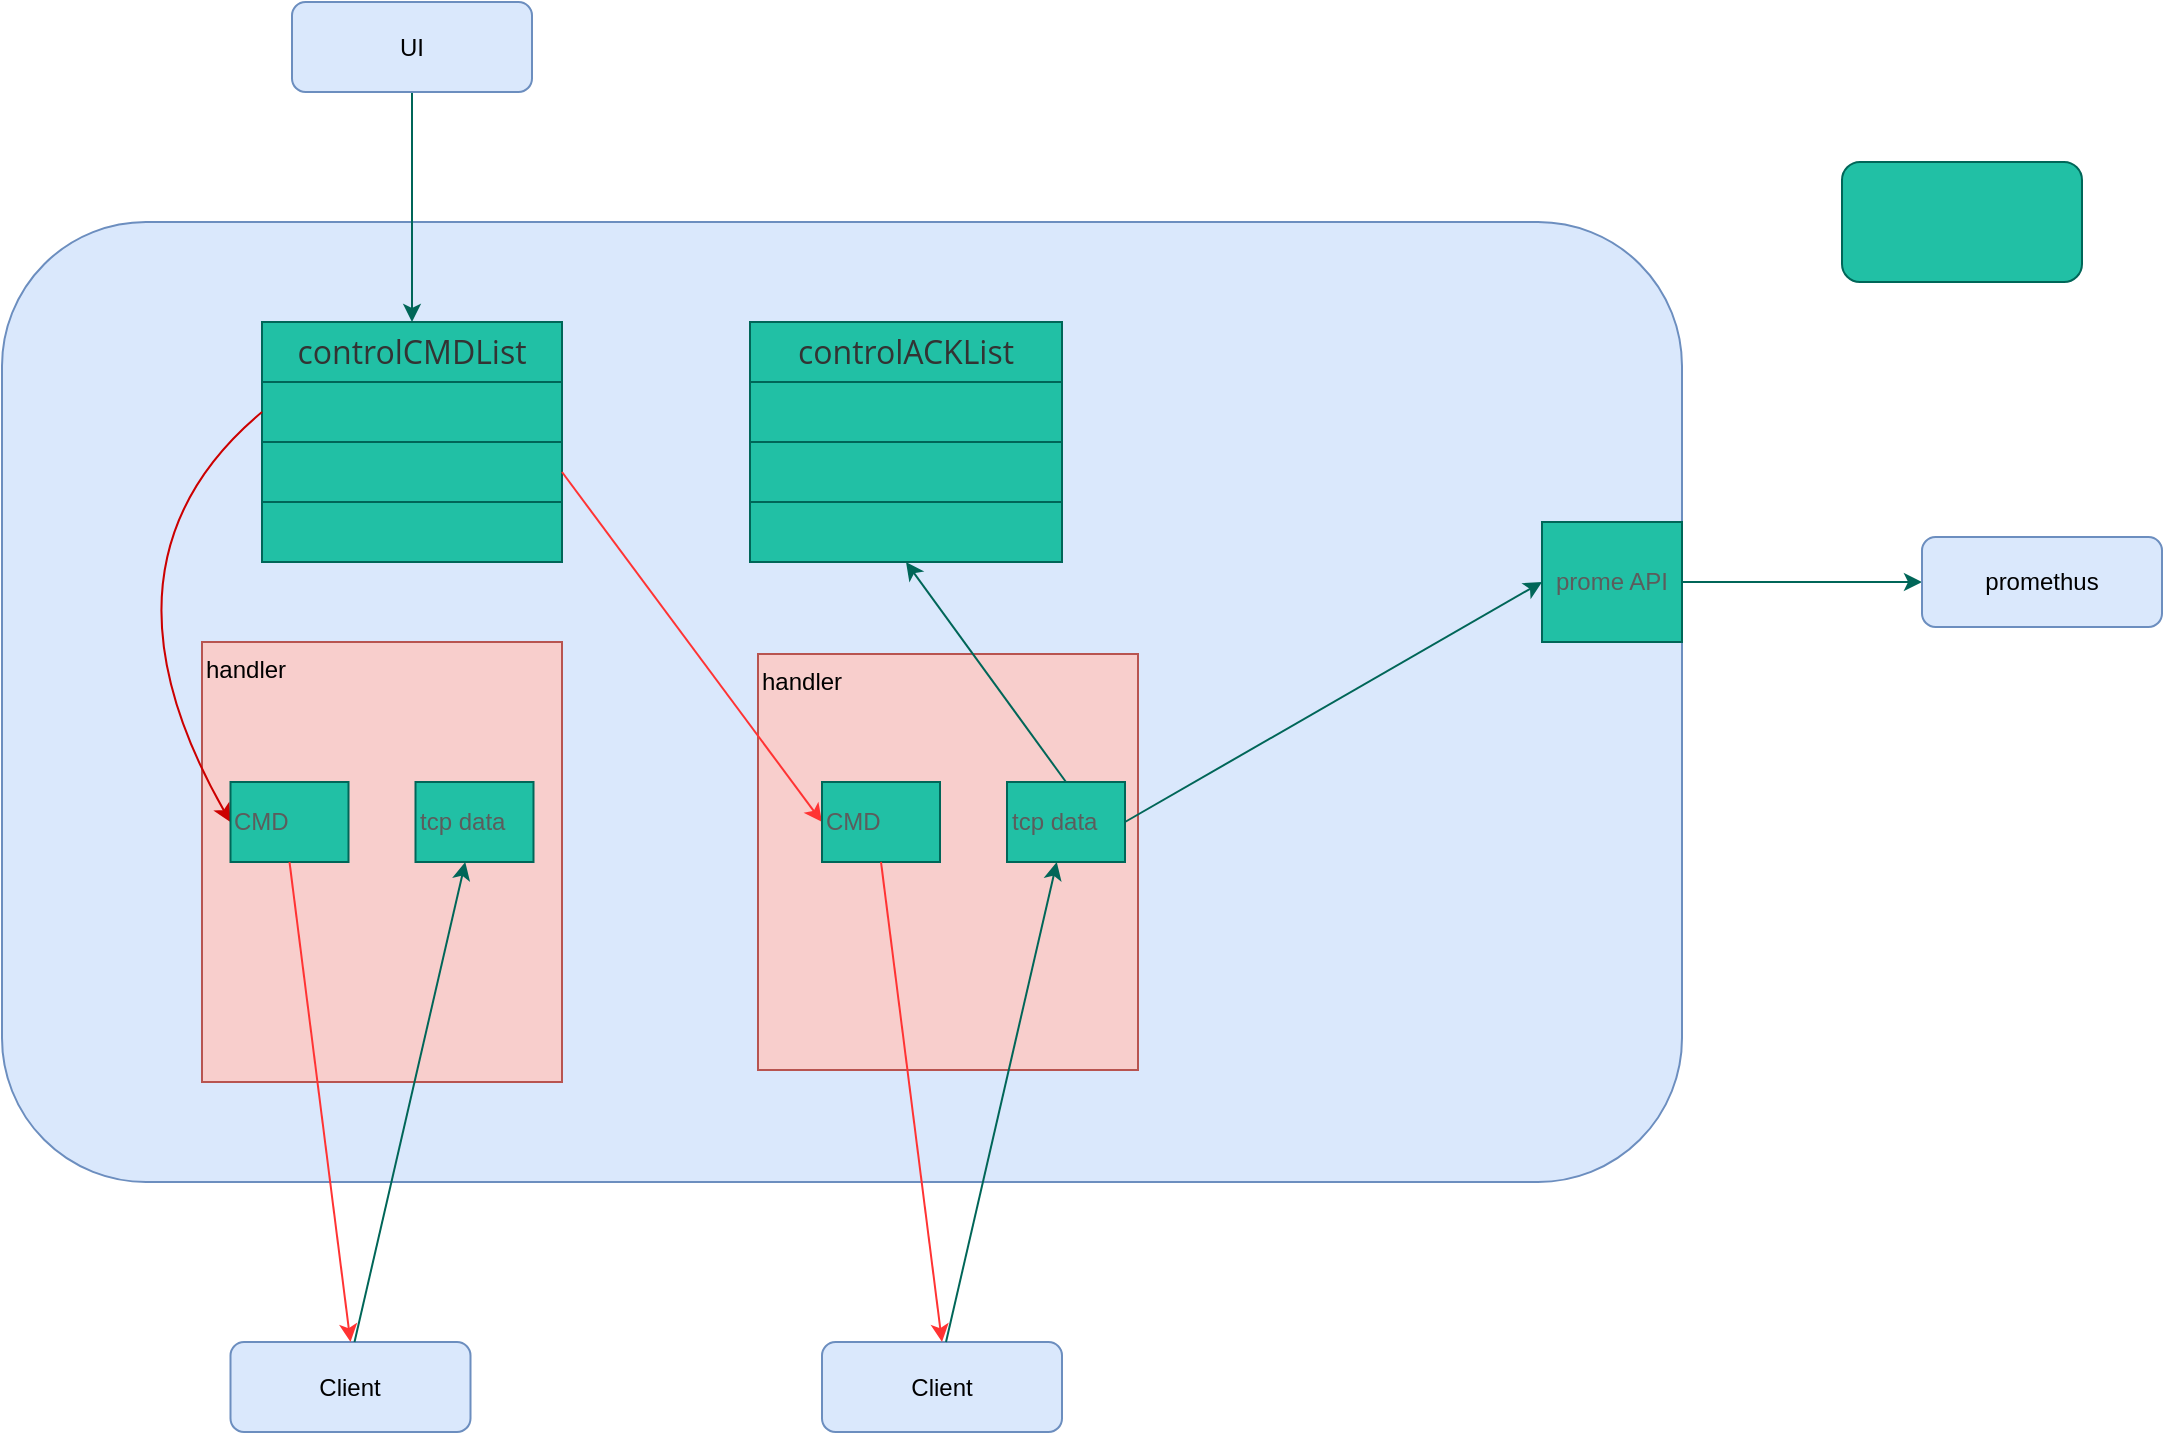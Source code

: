 <mxfile version="14.3.1" type="github" pages="2">
  <diagram id="A7pjQaFryr8MqwQNL_dq" name="第 2 页">
    <mxGraphModel dx="1350" dy="1944" grid="1" gridSize="10" guides="1" tooltips="1" connect="1" arrows="1" fold="1" page="1" pageScale="1" pageWidth="827" pageHeight="1169" math="1" shadow="0">
      <root>
        <mxCell id="7_zo0wilEMwGahoh7ebq-0" />
        <mxCell id="7_zo0wilEMwGahoh7ebq-1" parent="7_zo0wilEMwGahoh7ebq-0" />
        <mxCell id="z3tSPEcf5R6tPnchSYiB-5" value="" style="rounded=1;whiteSpace=wrap;html=1;fillColor=#dae8fc;strokeColor=#6c8ebf;" vertex="1" parent="7_zo0wilEMwGahoh7ebq-1">
          <mxGeometry x="40" y="90" width="840" height="480" as="geometry" />
        </mxCell>
        <mxCell id="z3tSPEcf5R6tPnchSYiB-0" value="handler" style="rounded=0;whiteSpace=wrap;html=1;fillColor=#f8cecc;strokeColor=#b85450;align=left;verticalAlign=top;" vertex="1" parent="7_zo0wilEMwGahoh7ebq-1">
          <mxGeometry x="140" y="300" width="180" height="220" as="geometry" />
        </mxCell>
        <mxCell id="z3tSPEcf5R6tPnchSYiB-4" value="" style="edgeStyle=orthogonalEdgeStyle;rounded=0;orthogonalLoop=1;jettySize=auto;html=1;strokeColor=#006658;fontColor=#5C5C5C;exitX=1;exitY=0.5;exitDx=0;exitDy=0;" edge="1" parent="7_zo0wilEMwGahoh7ebq-1" source="z3tSPEcf5R6tPnchSYiB-6" target="z3tSPEcf5R6tPnchSYiB-3">
          <mxGeometry relative="1" as="geometry" />
        </mxCell>
        <mxCell id="z3tSPEcf5R6tPnchSYiB-3" value="promethus" style="rounded=1;whiteSpace=wrap;html=1;fillColor=#dae8fc;strokeColor=#6c8ebf;" vertex="1" parent="7_zo0wilEMwGahoh7ebq-1">
          <mxGeometry x="1000" y="247.5" width="120" height="45" as="geometry" />
        </mxCell>
        <mxCell id="z3tSPEcf5R6tPnchSYiB-6" value="prome API" style="rounded=0;whiteSpace=wrap;html=1;fillColor=#21C0A5;strokeColor=#006658;fontColor=#5C5C5C;" vertex="1" parent="7_zo0wilEMwGahoh7ebq-1">
          <mxGeometry x="810" y="240" width="70" height="60" as="geometry" />
        </mxCell>
        <mxCell id="8bQkOlgO8Tk98eXD9wkQ-15" value="" style="group" vertex="1" connectable="0" parent="7_zo0wilEMwGahoh7ebq-1">
          <mxGeometry x="414" y="140" width="156" height="120" as="geometry" />
        </mxCell>
        <mxCell id="8bQkOlgO8Tk98eXD9wkQ-3" value="&lt;span style=&quot;color: rgb(51, 51, 51); font-family: &amp;quot;open sans&amp;quot;, &amp;quot;clear sans&amp;quot;, &amp;quot;helvetica neue&amp;quot;, &amp;quot;helvetica&amp;quot;, &amp;quot;arial&amp;quot;, sans-serif; font-size: 16px; font-style: normal; font-weight: 400; letter-spacing: normal; text-indent: 0px; text-transform: none; word-spacing: 0px; display: inline; float: none;&quot;&gt;controlACKList&lt;/span&gt;" style="rounded=0;whiteSpace=wrap;html=1;sketch=0;strokeColor=#006658;fillColor=#21C0A5;fontColor=#5C5C5C;labelBackgroundColor=none;" vertex="1" parent="8bQkOlgO8Tk98eXD9wkQ-15">
          <mxGeometry width="156" height="30" as="geometry" />
        </mxCell>
        <mxCell id="8bQkOlgO8Tk98eXD9wkQ-10" value="" style="rounded=0;whiteSpace=wrap;html=1;sketch=0;strokeColor=#006658;fillColor=#21C0A5;fontColor=#5C5C5C;labelBackgroundColor=none;" vertex="1" parent="8bQkOlgO8Tk98eXD9wkQ-15">
          <mxGeometry y="30" width="156" height="30" as="geometry" />
        </mxCell>
        <mxCell id="8bQkOlgO8Tk98eXD9wkQ-12" value="" style="rounded=0;whiteSpace=wrap;html=1;sketch=0;strokeColor=#006658;fillColor=#21C0A5;fontColor=#5C5C5C;labelBackgroundColor=none;" vertex="1" parent="8bQkOlgO8Tk98eXD9wkQ-15">
          <mxGeometry y="60" width="156" height="30" as="geometry" />
        </mxCell>
        <mxCell id="8bQkOlgO8Tk98eXD9wkQ-13" value="" style="rounded=0;whiteSpace=wrap;html=1;sketch=0;strokeColor=#006658;fillColor=#21C0A5;fontColor=#5C5C5C;labelBackgroundColor=none;" vertex="1" parent="8bQkOlgO8Tk98eXD9wkQ-15">
          <mxGeometry y="90" width="156" height="30" as="geometry" />
        </mxCell>
        <mxCell id="8bQkOlgO8Tk98eXD9wkQ-16" value="" style="group" vertex="1" connectable="0" parent="7_zo0wilEMwGahoh7ebq-1">
          <mxGeometry x="170" y="140" width="150" height="120" as="geometry" />
        </mxCell>
        <mxCell id="8bQkOlgO8Tk98eXD9wkQ-1" value="&lt;span style=&quot;color: rgb(51, 51, 51); font-family: &amp;quot;open sans&amp;quot;, &amp;quot;clear sans&amp;quot;, &amp;quot;helvetica neue&amp;quot;, &amp;quot;helvetica&amp;quot;, &amp;quot;arial&amp;quot;, sans-serif; font-size: 16px; font-style: normal; font-weight: 400; letter-spacing: normal; text-indent: 0px; text-transform: none; word-spacing: 0px; display: inline; float: none;&quot;&gt;controlCMDList&lt;/span&gt;" style="rounded=0;whiteSpace=wrap;html=1;sketch=0;strokeColor=#006658;fillColor=#21C0A5;fontColor=#5C5C5C;labelBackgroundColor=none;" vertex="1" parent="8bQkOlgO8Tk98eXD9wkQ-16">
          <mxGeometry width="150" height="30" as="geometry" />
        </mxCell>
        <mxCell id="8bQkOlgO8Tk98eXD9wkQ-6" value="" style="rounded=0;whiteSpace=wrap;html=1;sketch=0;strokeColor=#006658;fillColor=#21C0A5;fontColor=#5C5C5C;labelBackgroundColor=none;" vertex="1" parent="8bQkOlgO8Tk98eXD9wkQ-16">
          <mxGeometry y="30" width="150" height="30" as="geometry" />
        </mxCell>
        <mxCell id="8bQkOlgO8Tk98eXD9wkQ-7" value="" style="rounded=0;whiteSpace=wrap;html=1;sketch=0;strokeColor=#006658;fillColor=#21C0A5;fontColor=#5C5C5C;labelBackgroundColor=none;" vertex="1" parent="8bQkOlgO8Tk98eXD9wkQ-16">
          <mxGeometry y="60" width="150" height="30" as="geometry" />
        </mxCell>
        <mxCell id="8bQkOlgO8Tk98eXD9wkQ-8" value="" style="rounded=0;whiteSpace=wrap;html=1;sketch=0;strokeColor=#006658;fillColor=#21C0A5;fontColor=#5C5C5C;labelBackgroundColor=none;" vertex="1" parent="8bQkOlgO8Tk98eXD9wkQ-16">
          <mxGeometry y="90" width="150" height="30" as="geometry" />
        </mxCell>
        <mxCell id="8bQkOlgO8Tk98eXD9wkQ-17" value="handler" style="rounded=0;whiteSpace=wrap;html=1;fillColor=#f8cecc;strokeColor=#b85450;align=left;verticalAlign=top;" vertex="1" parent="7_zo0wilEMwGahoh7ebq-1">
          <mxGeometry x="418" y="306" width="190" height="208" as="geometry" />
        </mxCell>
        <mxCell id="8bQkOlgO8Tk98eXD9wkQ-19" style="edgeStyle=orthogonalEdgeStyle;curved=0;rounded=1;sketch=0;orthogonalLoop=1;jettySize=auto;html=1;strokeColor=#006658;fillColor=#21C0A5;fontColor=#5C5C5C;" edge="1" parent="7_zo0wilEMwGahoh7ebq-1" source="8bQkOlgO8Tk98eXD9wkQ-18" target="8bQkOlgO8Tk98eXD9wkQ-1">
          <mxGeometry relative="1" as="geometry" />
        </mxCell>
        <mxCell id="8bQkOlgO8Tk98eXD9wkQ-18" value="UI" style="rounded=1;whiteSpace=wrap;html=1;fillColor=#dae8fc;strokeColor=#6c8ebf;" vertex="1" parent="7_zo0wilEMwGahoh7ebq-1">
          <mxGeometry x="185" y="-20" width="120" height="45" as="geometry" />
        </mxCell>
        <mxCell id="8bQkOlgO8Tk98eXD9wkQ-20" value="" style="endArrow=classic;html=1;fillColor=#21C0A5;fontColor=#5C5C5C;exitX=0;exitY=0.5;exitDx=0;exitDy=0;entryX=0;entryY=0.5;entryDx=0;entryDy=0;curved=1;strokeColor=#CC0000;" edge="1" parent="7_zo0wilEMwGahoh7ebq-1" source="8bQkOlgO8Tk98eXD9wkQ-6" target="LXmgjdq0Pluga5Q0IuRp-0">
          <mxGeometry width="50" height="50" relative="1" as="geometry">
            <mxPoint x="160" y="210" as="sourcePoint" />
            <mxPoint x="210" y="160" as="targetPoint" />
            <Array as="points">
              <mxPoint x="80" y="260" />
            </Array>
          </mxGeometry>
        </mxCell>
        <mxCell id="8bQkOlgO8Tk98eXD9wkQ-21" value="" style="endArrow=classic;html=1;fillColor=#21C0A5;fontColor=#5C5C5C;entryX=0;entryY=0.25;entryDx=0;entryDy=0;exitX=1;exitY=0.75;exitDx=0;exitDy=0;curved=1;strokeColor=none;" edge="1" parent="7_zo0wilEMwGahoh7ebq-1" source="8bQkOlgO8Tk98eXD9wkQ-7" target="8bQkOlgO8Tk98eXD9wkQ-17">
          <mxGeometry width="50" height="50" relative="1" as="geometry">
            <mxPoint x="180" y="195" as="sourcePoint" />
            <mxPoint x="150" y="365" as="targetPoint" />
            <Array as="points">
              <mxPoint x="90" y="270" />
              <mxPoint x="360" y="240" />
              <mxPoint x="360" y="260" />
              <mxPoint x="380" y="280" />
            </Array>
          </mxGeometry>
        </mxCell>
        <mxCell id="8bQkOlgO8Tk98eXD9wkQ-22" value="" style="endArrow=classic;html=1;fillColor=#21C0A5;fontColor=#5C5C5C;exitX=1;exitY=0.5;exitDx=0;exitDy=0;entryX=0;entryY=0.5;entryDx=0;entryDy=0;strokeColor=#FF3333;" edge="1" parent="7_zo0wilEMwGahoh7ebq-1" source="8bQkOlgO8Tk98eXD9wkQ-7" target="8bQkOlgO8Tk98eXD9wkQ-23">
          <mxGeometry width="50" height="50" relative="1" as="geometry">
            <mxPoint x="530" y="280" as="sourcePoint" />
            <mxPoint x="420" y="360" as="targetPoint" />
          </mxGeometry>
        </mxCell>
        <mxCell id="8bQkOlgO8Tk98eXD9wkQ-23" value="CMD" style="rounded=0;whiteSpace=wrap;html=1;labelBackgroundColor=none;sketch=0;strokeColor=#006658;fillColor=#21C0A5;fontColor=#5C5C5C;align=left;" vertex="1" parent="7_zo0wilEMwGahoh7ebq-1">
          <mxGeometry x="450" y="370" width="59" height="40" as="geometry" />
        </mxCell>
        <mxCell id="8bQkOlgO8Tk98eXD9wkQ-24" value="tcp data" style="rounded=0;whiteSpace=wrap;html=1;labelBackgroundColor=none;sketch=0;strokeColor=#006658;fillColor=#21C0A5;fontColor=#5C5C5C;align=left;" vertex="1" parent="7_zo0wilEMwGahoh7ebq-1">
          <mxGeometry x="542.5" y="370" width="59" height="40" as="geometry" />
        </mxCell>
        <mxCell id="8bQkOlgO8Tk98eXD9wkQ-25" value="Client" style="rounded=1;whiteSpace=wrap;html=1;fillColor=#dae8fc;strokeColor=#6c8ebf;" vertex="1" parent="7_zo0wilEMwGahoh7ebq-1">
          <mxGeometry x="450" y="650" width="120" height="45" as="geometry" />
        </mxCell>
        <mxCell id="8bQkOlgO8Tk98eXD9wkQ-26" value="" style="endArrow=classic;html=1;strokeColor=#006658;fillColor=#21C0A5;fontColor=#5C5C5C;exitX=0.5;exitY=0;exitDx=0;exitDy=0;" edge="1" parent="7_zo0wilEMwGahoh7ebq-1" target="8bQkOlgO8Tk98eXD9wkQ-24">
          <mxGeometry width="50" height="50" relative="1" as="geometry">
            <mxPoint x="512" y="650" as="sourcePoint" />
            <mxPoint x="515" y="450" as="targetPoint" />
          </mxGeometry>
        </mxCell>
        <mxCell id="8bQkOlgO8Tk98eXD9wkQ-27" value="" style="endArrow=classic;html=1;strokeColor=#006658;fillColor=#21C0A5;fontColor=#5C5C5C;exitX=1;exitY=0.5;exitDx=0;exitDy=0;entryX=0;entryY=0.5;entryDx=0;entryDy=0;" edge="1" parent="7_zo0wilEMwGahoh7ebq-1" source="8bQkOlgO8Tk98eXD9wkQ-24" target="z3tSPEcf5R6tPnchSYiB-6">
          <mxGeometry width="50" height="50" relative="1" as="geometry">
            <mxPoint x="680" y="550" as="sourcePoint" />
            <mxPoint x="730" y="500" as="targetPoint" />
          </mxGeometry>
        </mxCell>
        <mxCell id="8bQkOlgO8Tk98eXD9wkQ-28" value="" style="endArrow=classic;html=1;fillColor=#21C0A5;fontColor=#5C5C5C;exitX=0.5;exitY=1;exitDx=0;exitDy=0;entryX=0.5;entryY=0;entryDx=0;entryDy=0;strokeColor=#FF3333;" edge="1" parent="7_zo0wilEMwGahoh7ebq-1" source="8bQkOlgO8Tk98eXD9wkQ-23" target="8bQkOlgO8Tk98eXD9wkQ-25">
          <mxGeometry width="50" height="50" relative="1" as="geometry">
            <mxPoint x="330" y="225" as="sourcePoint" />
            <mxPoint x="460" y="400" as="targetPoint" />
          </mxGeometry>
        </mxCell>
        <mxCell id="8bQkOlgO8Tk98eXD9wkQ-29" value="" style="endArrow=classic;html=1;strokeColor=#006658;fillColor=#21C0A5;fontColor=#5C5C5C;exitX=0.5;exitY=0;exitDx=0;exitDy=0;entryX=0.5;entryY=1;entryDx=0;entryDy=0;" edge="1" parent="7_zo0wilEMwGahoh7ebq-1" source="8bQkOlgO8Tk98eXD9wkQ-24" target="8bQkOlgO8Tk98eXD9wkQ-13">
          <mxGeometry width="50" height="50" relative="1" as="geometry">
            <mxPoint x="611.5" y="400" as="sourcePoint" />
            <mxPoint x="820" y="280" as="targetPoint" />
          </mxGeometry>
        </mxCell>
        <mxCell id="LXmgjdq0Pluga5Q0IuRp-0" value="CMD" style="rounded=0;whiteSpace=wrap;html=1;labelBackgroundColor=none;sketch=0;strokeColor=#006658;fillColor=#21C0A5;fontColor=#5C5C5C;align=left;" vertex="1" parent="7_zo0wilEMwGahoh7ebq-1">
          <mxGeometry x="154.25" y="370" width="59" height="40" as="geometry" />
        </mxCell>
        <mxCell id="LXmgjdq0Pluga5Q0IuRp-1" value="tcp data" style="rounded=0;whiteSpace=wrap;html=1;labelBackgroundColor=none;sketch=0;strokeColor=#006658;fillColor=#21C0A5;fontColor=#5C5C5C;align=left;" vertex="1" parent="7_zo0wilEMwGahoh7ebq-1">
          <mxGeometry x="246.75" y="370" width="59" height="40" as="geometry" />
        </mxCell>
        <mxCell id="LXmgjdq0Pluga5Q0IuRp-2" value="Client" style="rounded=1;whiteSpace=wrap;html=1;fillColor=#dae8fc;strokeColor=#6c8ebf;" vertex="1" parent="7_zo0wilEMwGahoh7ebq-1">
          <mxGeometry x="154.25" y="650" width="120" height="45" as="geometry" />
        </mxCell>
        <mxCell id="LXmgjdq0Pluga5Q0IuRp-3" value="" style="endArrow=classic;html=1;strokeColor=#006658;fillColor=#21C0A5;fontColor=#5C5C5C;exitX=0.5;exitY=0;exitDx=0;exitDy=0;" edge="1" parent="7_zo0wilEMwGahoh7ebq-1" target="LXmgjdq0Pluga5Q0IuRp-1">
          <mxGeometry width="50" height="50" relative="1" as="geometry">
            <mxPoint x="216.25" y="650" as="sourcePoint" />
            <mxPoint x="219.25" y="450" as="targetPoint" />
          </mxGeometry>
        </mxCell>
        <mxCell id="LXmgjdq0Pluga5Q0IuRp-4" value="" style="endArrow=classic;html=1;fillColor=#21C0A5;fontColor=#5C5C5C;exitX=0.5;exitY=1;exitDx=0;exitDy=0;entryX=0.5;entryY=0;entryDx=0;entryDy=0;strokeColor=#FF3333;" edge="1" parent="7_zo0wilEMwGahoh7ebq-1" source="LXmgjdq0Pluga5Q0IuRp-0" target="LXmgjdq0Pluga5Q0IuRp-2">
          <mxGeometry width="50" height="50" relative="1" as="geometry">
            <mxPoint x="34.25" y="225" as="sourcePoint" />
            <mxPoint x="164.25" y="400" as="targetPoint" />
          </mxGeometry>
        </mxCell>
        <mxCell id="LXmgjdq0Pluga5Q0IuRp-6" value="" style="rounded=1;whiteSpace=wrap;html=1;labelBackgroundColor=none;sketch=0;strokeColor=#006658;fillColor=#21C0A5;fontColor=#5C5C5C;align=left;" vertex="1" parent="7_zo0wilEMwGahoh7ebq-1">
          <mxGeometry x="960" y="60" width="120" height="60" as="geometry" />
        </mxCell>
      </root>
    </mxGraphModel>
  </diagram>
  <diagram id="GviNC3OnqdcRVYMmH6Zq" name="第 3 页">
    <mxGraphModel dx="1350" dy="775" grid="1" gridSize="10" guides="1" tooltips="1" connect="1" arrows="1" fold="1" page="1" pageScale="1" pageWidth="827" pageHeight="1169" math="0" shadow="0">
      <root>
        <mxCell id="vHVDVvCEBq_Qjfjckl4d-0" />
        <mxCell id="vHVDVvCEBq_Qjfjckl4d-1" parent="vHVDVvCEBq_Qjfjckl4d-0" />
      </root>
    </mxGraphModel>
  </diagram>
</mxfile>
